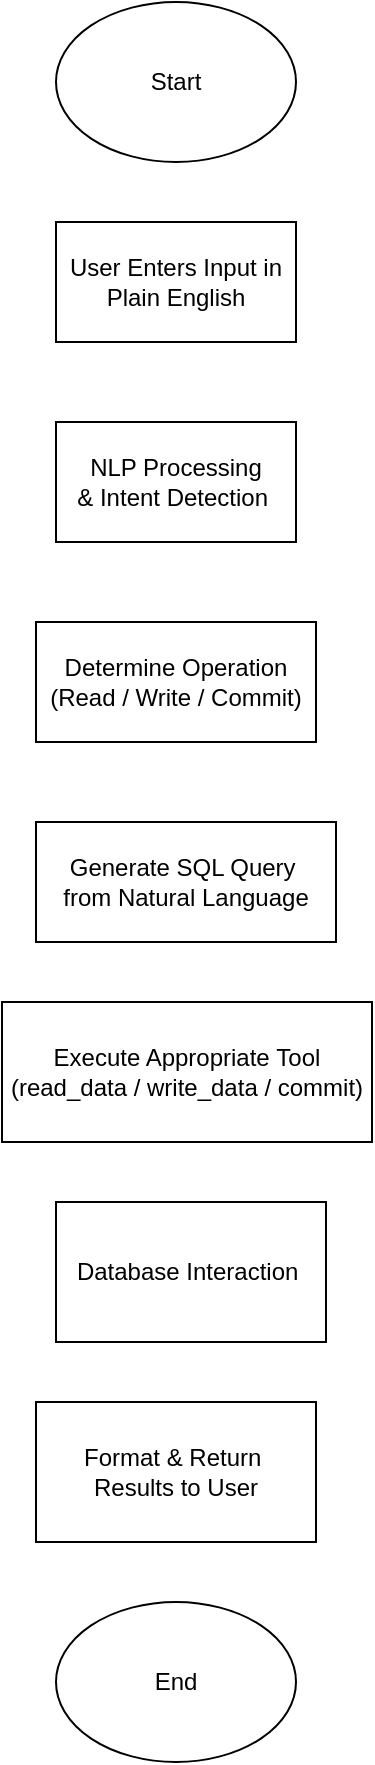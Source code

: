 <mxfile version="28.2.8">
  <diagram name="Page-1" id="wSyz8cm-BqYSM8CTw_-i">
    <mxGraphModel dx="970" dy="554" grid="1" gridSize="10" guides="1" tooltips="1" connect="1" arrows="1" fold="1" page="1" pageScale="1" pageWidth="850" pageHeight="1100" math="0" shadow="0">
      <root>
        <mxCell id="0" />
        <mxCell id="1" parent="0" />
        <mxCell id="Dus_v-go7ATCjnA9UxoP-1" value="Start" style="ellipse;whiteSpace=wrap;html=1;" vertex="1" parent="1">
          <mxGeometry x="360" y="50" width="120" height="80" as="geometry" />
        </mxCell>
        <mxCell id="Dus_v-go7ATCjnA9UxoP-2" value="User Enters Input in Plain English" style="rounded=0;whiteSpace=wrap;html=1;" vertex="1" parent="1">
          <mxGeometry x="360" y="160" width="120" height="60" as="geometry" />
        </mxCell>
        <mxCell id="Dus_v-go7ATCjnA9UxoP-3" value="&lt;div&gt;NLP Processing &amp;amp;&lt;span style=&quot;background-color: transparent; color: light-dark(rgb(0, 0, 0), rgb(255, 255, 255));&quot;&gt;&amp;nbsp;Intent Detection&amp;nbsp;&lt;/span&gt;&lt;/div&gt;" style="rounded=0;whiteSpace=wrap;html=1;" vertex="1" parent="1">
          <mxGeometry x="360" y="260" width="120" height="60" as="geometry" />
        </mxCell>
        <mxCell id="Dus_v-go7ATCjnA9UxoP-4" value="Determine Operation&lt;div&gt;(Read / Write / Commit)&lt;/div&gt;" style="rounded=0;whiteSpace=wrap;html=1;" vertex="1" parent="1">
          <mxGeometry x="350" y="360" width="140" height="60" as="geometry" />
        </mxCell>
        <mxCell id="Dus_v-go7ATCjnA9UxoP-5" value="Generate SQL Query&amp;nbsp;&lt;div&gt;from Natural Language&lt;/div&gt;" style="rounded=0;whiteSpace=wrap;html=1;" vertex="1" parent="1">
          <mxGeometry x="350" y="460" width="150" height="60" as="geometry" />
        </mxCell>
        <mxCell id="Dus_v-go7ATCjnA9UxoP-6" value="Execute Appropriate&amp;nbsp;Tool (read_data /&amp;nbsp;write_data / commit)" style="rounded=0;whiteSpace=wrap;html=1;" vertex="1" parent="1">
          <mxGeometry x="333" y="550" width="185" height="70" as="geometry" />
        </mxCell>
        <mxCell id="Dus_v-go7ATCjnA9UxoP-7" value="Database&amp;nbsp;Interaction&amp;nbsp;" style="rounded=0;whiteSpace=wrap;html=1;" vertex="1" parent="1">
          <mxGeometry x="360" y="650" width="135" height="70" as="geometry" />
        </mxCell>
        <mxCell id="Dus_v-go7ATCjnA9UxoP-8" value="Format &amp;amp; Return&amp;nbsp;&lt;div&gt;&lt;span style=&quot;background-color: transparent; color: light-dark(rgb(0, 0, 0), rgb(255, 255, 255));&quot;&gt;Results to User&lt;/span&gt;&lt;/div&gt;" style="rounded=0;whiteSpace=wrap;html=1;" vertex="1" parent="1">
          <mxGeometry x="350" y="750" width="140" height="70" as="geometry" />
        </mxCell>
        <mxCell id="Dus_v-go7ATCjnA9UxoP-9" value="End" style="ellipse;whiteSpace=wrap;html=1;" vertex="1" parent="1">
          <mxGeometry x="360" y="850" width="120" height="80" as="geometry" />
        </mxCell>
      </root>
    </mxGraphModel>
  </diagram>
</mxfile>
